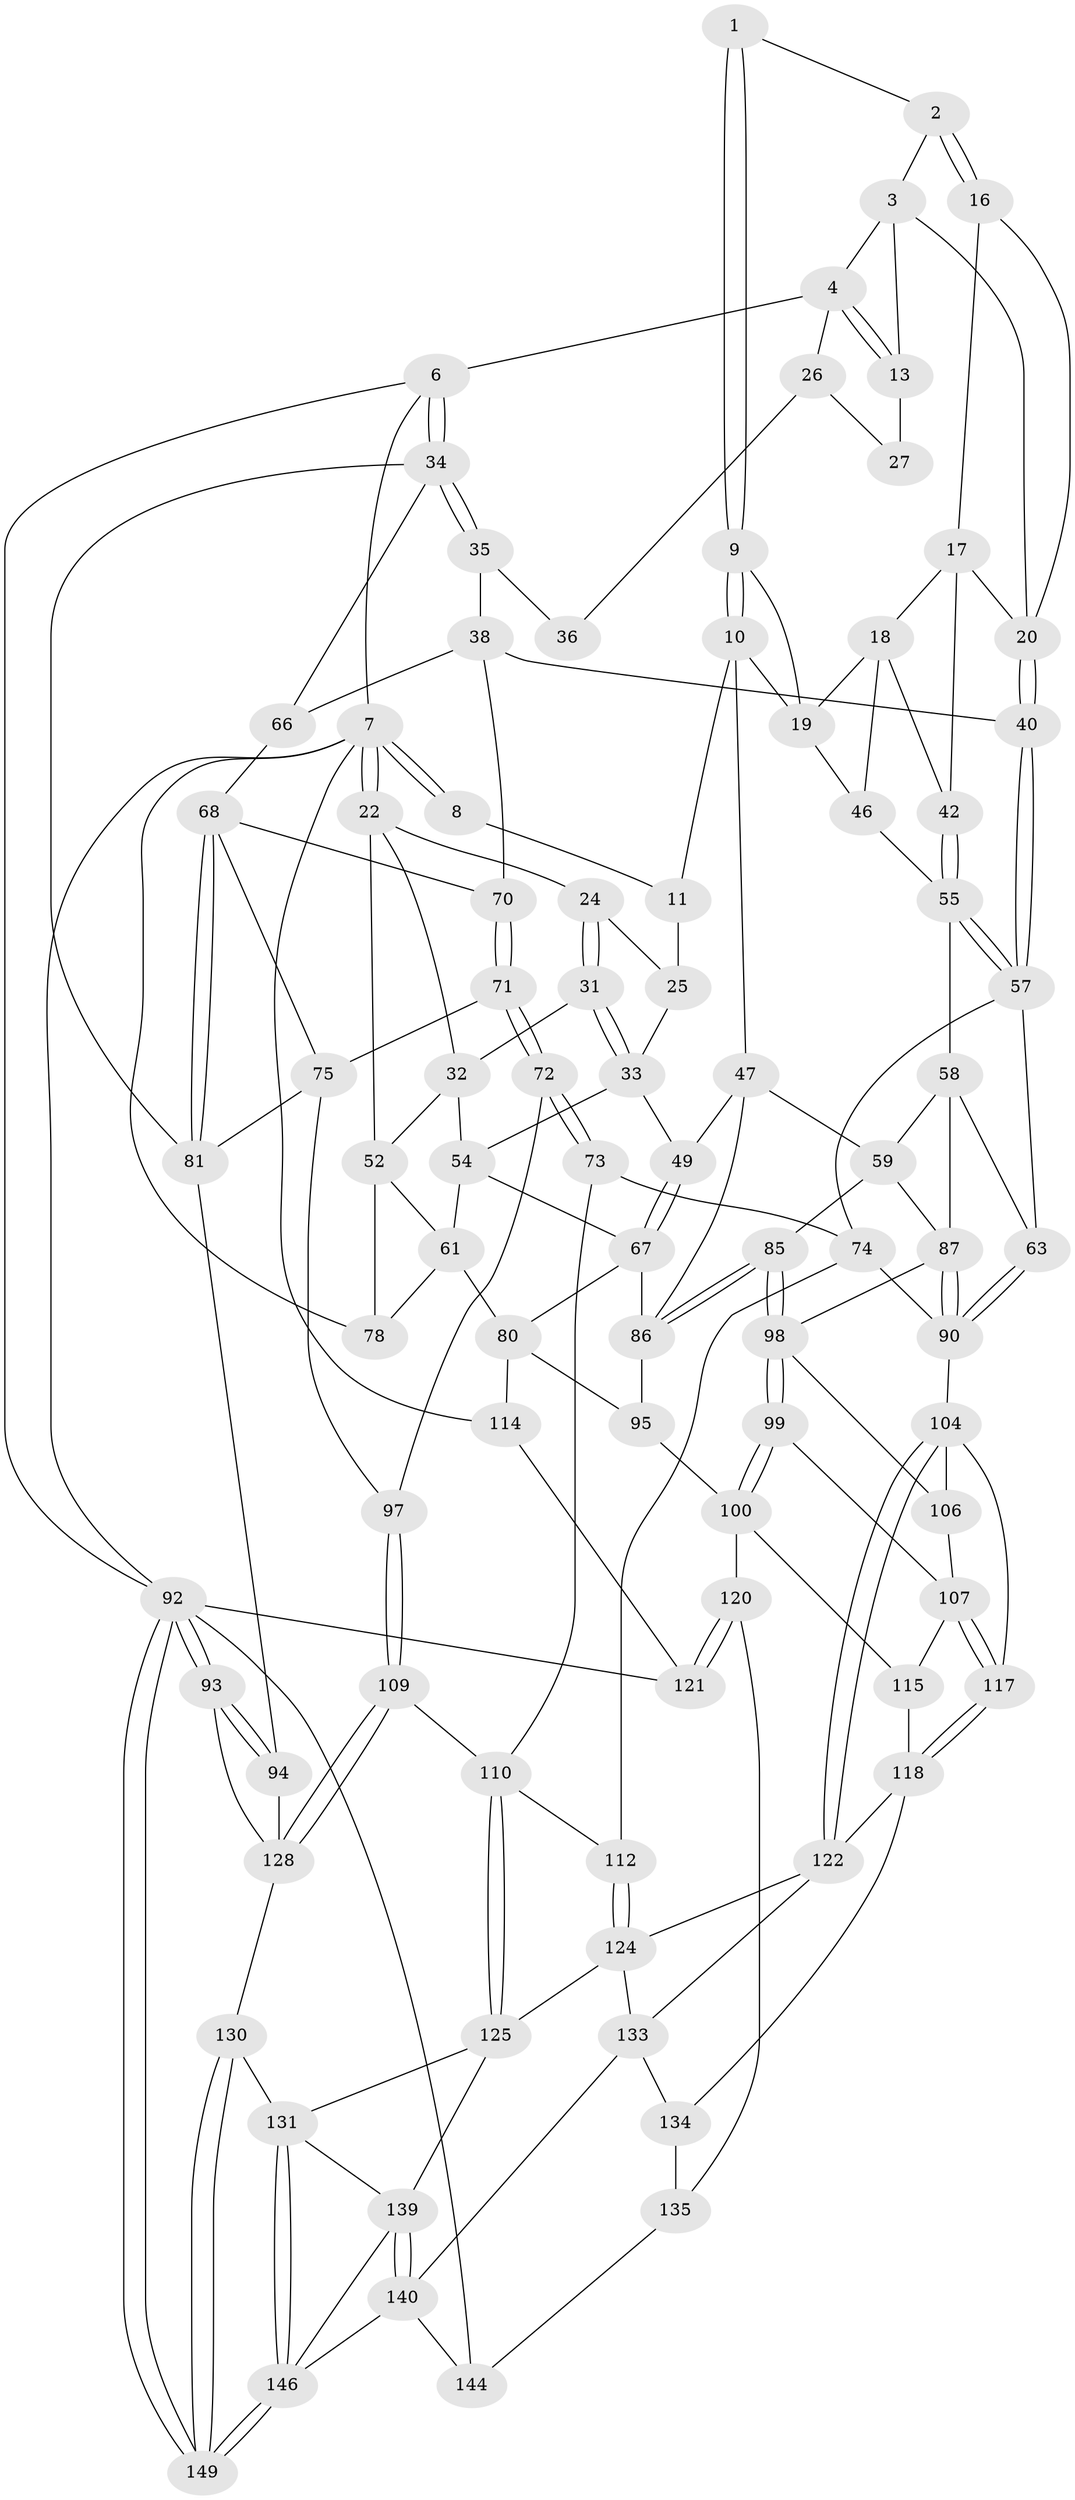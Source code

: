 // original degree distribution, {3: 0.026845637583892617, 4: 0.2080536912751678, 5: 0.5503355704697986, 6: 0.21476510067114093}
// Generated by graph-tools (version 1.1) at 2025/42/03/06/25 10:42:30]
// undirected, 91 vertices, 200 edges
graph export_dot {
graph [start="1"]
  node [color=gray90,style=filled];
  1 [pos="+0.2981358035773452+0"];
  2 [pos="+0.5516334882384686+0"];
  3 [pos="+0.622208661050237+0",super="+15"];
  4 [pos="+0.8698617716769165+0",super="+5"];
  6 [pos="+1+0"];
  7 [pos="+0+0",super="+113"];
  8 [pos="+0.18320197455949042+0"];
  9 [pos="+0.3267014522602812+0.08750116705391948"];
  10 [pos="+0.2944379573282487+0.1304340021918673",super="+45"];
  11 [pos="+0.2925979793180131+0.131238674067842",super="+12"];
  13 [pos="+0.826843810063135+0.02741458821240846",super="+14"];
  16 [pos="+0.5340079762730651+0"];
  17 [pos="+0.5008798213235748+0.06026613540071386",super="+41"];
  18 [pos="+0.49555185208790825+0.06862911884408623",super="+43"];
  19 [pos="+0.4840096978003514+0.076257889667886",super="+44"];
  20 [pos="+0.7507844714140605+0.1520792828429269",super="+21"];
  22 [pos="+0+0",super="+23"];
  24 [pos="+0.12572436501806447+0.06615388424420941"];
  25 [pos="+0.137656662703769+0.057195626587366905",super="+30"];
  26 [pos="+0.9572787996618816+0.018579896049986954",super="+28"];
  27 [pos="+0.9117619593367263+0.029909383984655615",super="+29"];
  31 [pos="+0.1024829039731438+0.14355841181756215"];
  32 [pos="+0.047057847260957374+0.16655860844646359",super="+51"];
  33 [pos="+0.22946321316853865+0.20158755284861735",super="+50"];
  34 [pos="+1+0.11883331768065766",super="+65"];
  35 [pos="+1+0.152902733305851",super="+37"];
  36 [pos="+0.9185332789411556+0.10132353606807834"];
  38 [pos="+0.8729672916836155+0.2505189646850206",super="+39"];
  40 [pos="+0.7892733344267016+0.24336742984071047"];
  42 [pos="+0.6296221430635646+0.18218668469867424"];
  46 [pos="+0.5407367091359263+0.21530051708028264"];
  47 [pos="+0.4142022103705358+0.3182481920343726",super="+48"];
  49 [pos="+0.2637818313800572+0.3103983603687187"];
  52 [pos="+0+0.21346840982880133",super="+53"];
  54 [pos="+0.12350143395635599+0.2558608441802042",super="+60"];
  55 [pos="+0.5723394929810663+0.24461596958238865",super="+56"];
  57 [pos="+0.6762636480265865+0.3482523497979229",super="+62"];
  58 [pos="+0.468128871976181+0.33047782167838835",super="+64"];
  59 [pos="+0.4146485761773065+0.3185384081303041",super="+84"];
  61 [pos="+0.09530360625634698+0.3461842693123051",super="+77"];
  63 [pos="+0.5491175763438627+0.396729191207648"];
  66 [pos="+0.9521088827372082+0.2540448039970316"];
  67 [pos="+0.15881533292040284+0.3788952262225665",super="+79"];
  68 [pos="+1+0.3320970111189008",super="+69"];
  70 [pos="+0.8521301231077556+0.2824294380979485"];
  71 [pos="+0.8538257392184502+0.29823554254844914",super="+76"];
  72 [pos="+0.7624911338410006+0.4782860080975939",super="+91"];
  73 [pos="+0.6899488218758465+0.4630250306137421"];
  74 [pos="+0.6691973618378769+0.45407249080593065",super="+102"];
  75 [pos="+0.930290928429536+0.44534915199679254",super="+83"];
  78 [pos="+0+0.3822136125620364"];
  80 [pos="+0.027319850487673533+0.5057924561527385",super="+96"];
  81 [pos="+1+0.32394058527340885",super="+82"];
  85 [pos="+0.2976690135634857+0.46026664222718183"];
  86 [pos="+0.29330099907867485+0.45144633578966686",super="+89"];
  87 [pos="+0.4578979902435454+0.48880163769892593",super="+88"];
  90 [pos="+0.5048786962343235+0.5534152919377795",super="+103"];
  92 [pos="+1+1",super="+145"];
  93 [pos="+1+0.90950283768181"];
  94 [pos="+1+0.6283457613415169"];
  95 [pos="+0.1385286589586022+0.5532107191274169"];
  97 [pos="+0.8562590341211258+0.6237397586655248"];
  98 [pos="+0.2993959756360219+0.49319714599149395",super="+101"];
  99 [pos="+0.25815780642340097+0.5617683194368183"];
  100 [pos="+0.2239527210731562+0.5741492942142589",super="+116"];
  104 [pos="+0.5204309040798101+0.617619202501259",super="+105"];
  106 [pos="+0.37877819456569606+0.5473918372865362"];
  107 [pos="+0.334013170619593+0.6032874272384133",super="+108"];
  109 [pos="+0.8459862866416201+0.6503203005149358"];
  110 [pos="+0.7674503840954972+0.6689028225587653",super="+111"];
  112 [pos="+0.720793910771567+0.6524137307875676"];
  114 [pos="+0+0.6914380473112228"];
  115 [pos="+0.3006336716415126+0.7202133321593361"];
  117 [pos="+0.348645461829872+0.6332355967233733"];
  118 [pos="+0.3309749055424991+0.7261734544487444",super="+119"];
  120 [pos="+0.05069615442415893+0.7606524640887188",super="+136"];
  121 [pos="+0+0.7340594315663985",super="+142"];
  122 [pos="+0.5217025205915052+0.6503557015244363",super="+123"];
  124 [pos="+0.5960421722370394+0.7041492902040385",super="+127"];
  125 [pos="+0.71629915247337+0.7705061439733556",super="+126"];
  128 [pos="+0.8765344747948997+0.7043136007991693",super="+129"];
  130 [pos="+0.9035320677438693+0.8457203156944002"];
  131 [pos="+0.8824206806211552+0.856411433521649",super="+132"];
  133 [pos="+0.48569447798401966+0.8267463916050348",super="+137"];
  134 [pos="+0.2827181850699143+0.800740425357666",super="+138"];
  135 [pos="+0.23921567824240478+0.8260728871966599",super="+143"];
  139 [pos="+0.6413501586204262+0.9041338701045104",super="+141"];
  140 [pos="+0.5902143164617331+0.9652751692465177",super="+148"];
  144 [pos="+0.302398821594275+1"];
  146 [pos="+0.7938902772356592+1",super="+147"];
  149 [pos="+0.9817077574212272+1"];
  1 -- 2;
  1 -- 9;
  1 -- 9;
  2 -- 3;
  2 -- 16;
  2 -- 16;
  3 -- 4;
  3 -- 20;
  3 -- 13;
  4 -- 13;
  4 -- 13;
  4 -- 26;
  4 -- 6;
  6 -- 7;
  6 -- 34;
  6 -- 34;
  6 -- 92;
  7 -- 8;
  7 -- 8;
  7 -- 22;
  7 -- 22;
  7 -- 114;
  7 -- 78;
  7 -- 92;
  8 -- 11;
  9 -- 10;
  9 -- 10;
  9 -- 19;
  10 -- 11;
  10 -- 47;
  10 -- 19;
  11 -- 25 [weight=2];
  13 -- 27 [weight=2];
  16 -- 17;
  16 -- 20;
  17 -- 18;
  17 -- 42;
  17 -- 20;
  18 -- 19;
  18 -- 42;
  18 -- 46;
  19 -- 46;
  20 -- 40;
  20 -- 40;
  22 -- 52;
  22 -- 24;
  22 -- 32;
  24 -- 25;
  24 -- 31;
  24 -- 31;
  25 -- 33;
  26 -- 36;
  26 -- 27;
  31 -- 32;
  31 -- 33;
  31 -- 33;
  32 -- 52;
  32 -- 54;
  33 -- 49;
  33 -- 54;
  34 -- 35;
  34 -- 35;
  34 -- 81;
  34 -- 66;
  35 -- 36 [weight=2];
  35 -- 38;
  38 -- 66;
  38 -- 40;
  38 -- 70;
  40 -- 57;
  40 -- 57;
  42 -- 55;
  42 -- 55;
  46 -- 55;
  47 -- 59;
  47 -- 49;
  47 -- 86;
  49 -- 67;
  49 -- 67;
  52 -- 61;
  52 -- 78;
  54 -- 67;
  54 -- 61;
  55 -- 57;
  55 -- 57;
  55 -- 58;
  57 -- 74;
  57 -- 63;
  58 -- 59;
  58 -- 87;
  58 -- 63;
  59 -- 85;
  59 -- 87;
  61 -- 80;
  61 -- 78;
  63 -- 90;
  63 -- 90;
  66 -- 68;
  67 -- 80;
  67 -- 86;
  68 -- 81;
  68 -- 81;
  68 -- 75;
  68 -- 70;
  70 -- 71;
  70 -- 71;
  71 -- 72 [weight=2];
  71 -- 72;
  71 -- 75;
  72 -- 73;
  72 -- 73;
  72 -- 97;
  73 -- 74;
  73 -- 110;
  74 -- 112;
  74 -- 90;
  75 -- 81;
  75 -- 97;
  80 -- 114;
  80 -- 95;
  81 -- 94;
  85 -- 86;
  85 -- 86;
  85 -- 98;
  85 -- 98;
  86 -- 95;
  87 -- 90;
  87 -- 90;
  87 -- 98;
  90 -- 104;
  92 -- 93;
  92 -- 93;
  92 -- 149;
  92 -- 149;
  92 -- 144;
  92 -- 121;
  93 -- 94;
  93 -- 94;
  93 -- 128;
  94 -- 128;
  95 -- 100;
  97 -- 109;
  97 -- 109;
  98 -- 99;
  98 -- 99;
  98 -- 106;
  99 -- 100;
  99 -- 100;
  99 -- 107;
  100 -- 120;
  100 -- 115;
  104 -- 122;
  104 -- 122;
  104 -- 106;
  104 -- 117;
  106 -- 107;
  107 -- 117;
  107 -- 117;
  107 -- 115;
  109 -- 110;
  109 -- 128;
  109 -- 128;
  110 -- 125;
  110 -- 125;
  110 -- 112;
  112 -- 124;
  112 -- 124;
  114 -- 121;
  115 -- 118;
  117 -- 118;
  117 -- 118;
  118 -- 134;
  118 -- 122;
  120 -- 121 [weight=2];
  120 -- 121;
  120 -- 135;
  122 -- 124;
  122 -- 133;
  124 -- 133;
  124 -- 125;
  125 -- 139;
  125 -- 131;
  128 -- 130;
  130 -- 131;
  130 -- 149;
  130 -- 149;
  131 -- 146;
  131 -- 146;
  131 -- 139;
  133 -- 140;
  133 -- 134;
  134 -- 135 [weight=2];
  135 -- 144;
  139 -- 140;
  139 -- 140;
  139 -- 146;
  140 -- 144;
  140 -- 146;
  146 -- 149;
  146 -- 149;
}
